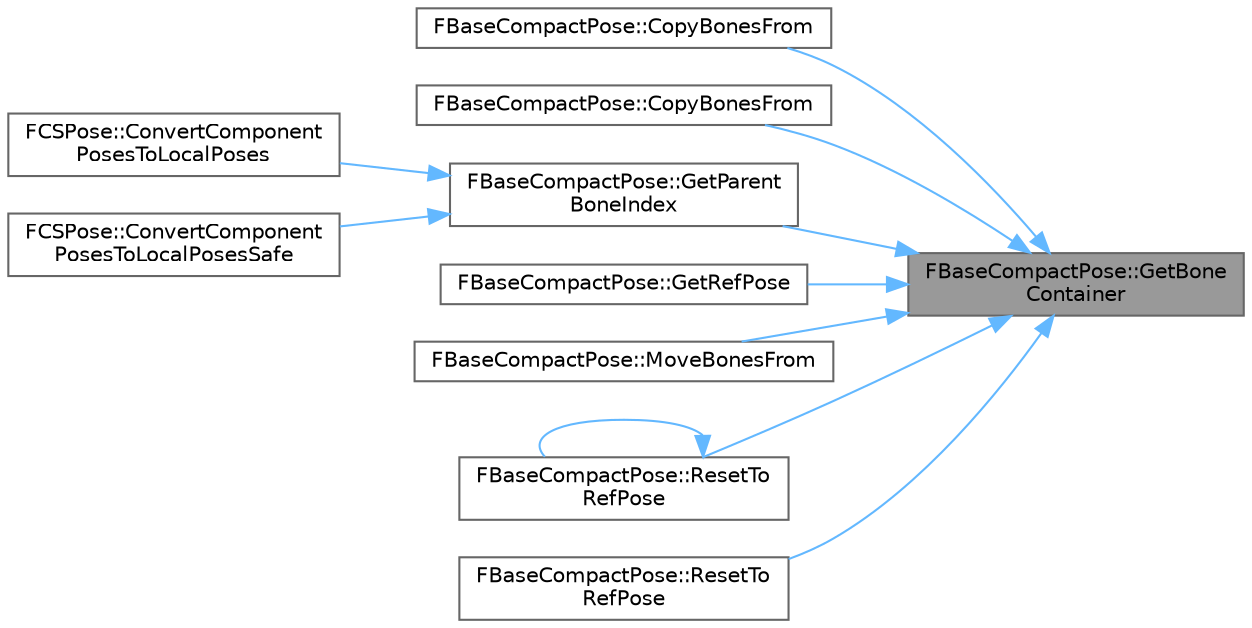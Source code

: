 digraph "FBaseCompactPose::GetBoneContainer"
{
 // INTERACTIVE_SVG=YES
 // LATEX_PDF_SIZE
  bgcolor="transparent";
  edge [fontname=Helvetica,fontsize=10,labelfontname=Helvetica,labelfontsize=10];
  node [fontname=Helvetica,fontsize=10,shape=box,height=0.2,width=0.4];
  rankdir="RL";
  Node1 [id="Node000001",label="FBaseCompactPose::GetBone\lContainer",height=0.2,width=0.4,color="gray40", fillcolor="grey60", style="filled", fontcolor="black",tooltip=" "];
  Node1 -> Node2 [id="edge1_Node000001_Node000002",dir="back",color="steelblue1",style="solid",tooltip=" "];
  Node2 [id="Node000002",label="FBaseCompactPose::CopyBonesFrom",height=0.2,width=0.4,color="grey40", fillcolor="white", style="filled",URL="$d0/ded/structFBaseCompactPose.html#aea80d98ab27b9ccf763df055d85ad11f",tooltip=" "];
  Node1 -> Node3 [id="edge2_Node000001_Node000003",dir="back",color="steelblue1",style="solid",tooltip=" "];
  Node3 [id="Node000003",label="FBaseCompactPose::CopyBonesFrom",height=0.2,width=0.4,color="grey40", fillcolor="white", style="filled",URL="$d0/ded/structFBaseCompactPose.html#a591a9cedce8d4f38e65741969ebe1f3d",tooltip=" "];
  Node1 -> Node4 [id="edge3_Node000001_Node000004",dir="back",color="steelblue1",style="solid",tooltip=" "];
  Node4 [id="Node000004",label="FBaseCompactPose::GetParent\lBoneIndex",height=0.2,width=0.4,color="grey40", fillcolor="white", style="filled",URL="$d0/ded/structFBaseCompactPose.html#a66c46401afc97f9b115f230b37eafd34",tooltip=" "];
  Node4 -> Node5 [id="edge4_Node000004_Node000005",dir="back",color="steelblue1",style="solid",tooltip=" "];
  Node5 [id="Node000005",label="FCSPose::ConvertComponent\lPosesToLocalPoses",height=0.2,width=0.4,color="grey40", fillcolor="white", style="filled",URL="$da/d72/structFCSPose.html#a0ce54704991e5e61a936b684c60776b1",tooltip="This function convert component space to local space to OutPose."];
  Node4 -> Node6 [id="edge5_Node000004_Node000006",dir="back",color="steelblue1",style="solid",tooltip=" "];
  Node6 [id="Node000006",label="FCSPose::ConvertComponent\lPosesToLocalPosesSafe",height=0.2,width=0.4,color="grey40", fillcolor="white", style="filled",URL="$da/d72/structFCSPose.html#a9cc93ab66ffa5ec929dcd70227c4157a",tooltip="This function convert component space to local space to OutPose."];
  Node1 -> Node7 [id="edge6_Node000001_Node000007",dir="back",color="steelblue1",style="solid",tooltip=" "];
  Node7 [id="Node000007",label="FBaseCompactPose::GetRefPose",height=0.2,width=0.4,color="grey40", fillcolor="white", style="filled",URL="$d0/ded/structFBaseCompactPose.html#a5539c377f7a05f7dd3d90e624dbe2dde",tooltip=" "];
  Node1 -> Node8 [id="edge7_Node000001_Node000008",dir="back",color="steelblue1",style="solid",tooltip=" "];
  Node8 [id="Node000008",label="FBaseCompactPose::MoveBonesFrom",height=0.2,width=0.4,color="grey40", fillcolor="white", style="filled",URL="$d0/ded/structFBaseCompactPose.html#a102d2022f489b8b8316c2dcbb201811f",tooltip=" "];
  Node1 -> Node9 [id="edge8_Node000001_Node000009",dir="back",color="steelblue1",style="solid",tooltip=" "];
  Node9 [id="Node000009",label="FBaseCompactPose::ResetTo\lRefPose",height=0.2,width=0.4,color="grey40", fillcolor="white", style="filled",URL="$d0/ded/structFBaseCompactPose.html#a5441799e81d9067a680ba69e13bb9496",tooltip=" "];
  Node9 -> Node9 [id="edge9_Node000009_Node000009",dir="back",color="steelblue1",style="solid",tooltip=" "];
  Node1 -> Node10 [id="edge10_Node000001_Node000010",dir="back",color="steelblue1",style="solid",tooltip=" "];
  Node10 [id="Node000010",label="FBaseCompactPose::ResetTo\lRefPose",height=0.2,width=0.4,color="grey40", fillcolor="white", style="filled",URL="$d0/ded/structFBaseCompactPose.html#ad29e059fd97668503d14c3c2b7d16d41",tooltip=" "];
}
